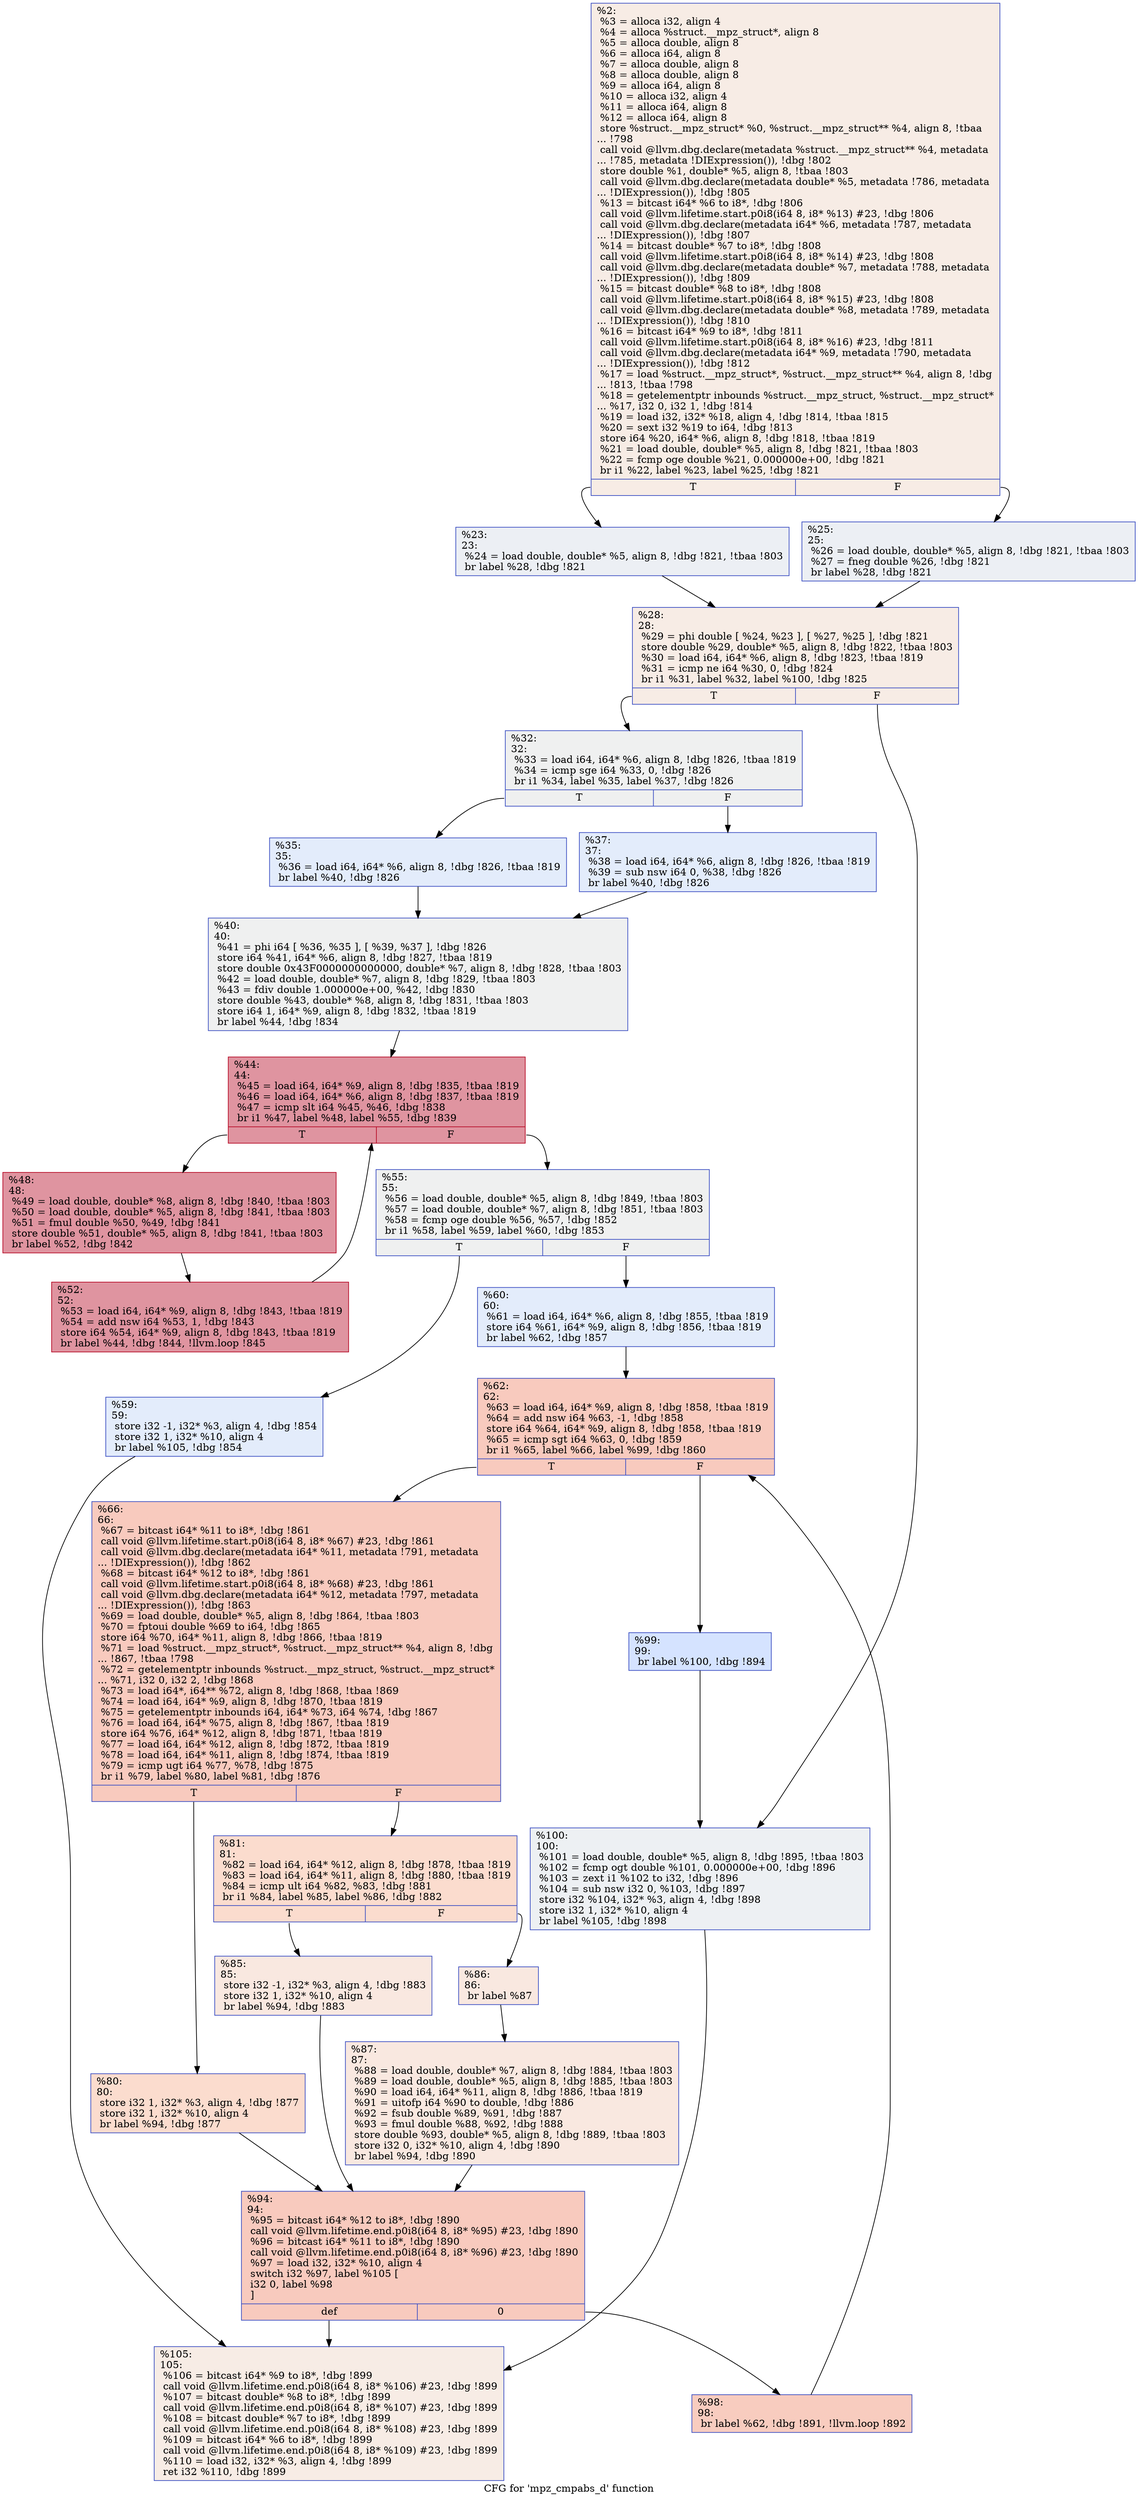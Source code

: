 digraph "CFG for 'mpz_cmpabs_d' function" {
	label="CFG for 'mpz_cmpabs_d' function";

	Node0x1bd6570 [shape=record,color="#3d50c3ff", style=filled, fillcolor="#ecd3c570",label="{%2:\l  %3 = alloca i32, align 4\l  %4 = alloca %struct.__mpz_struct*, align 8\l  %5 = alloca double, align 8\l  %6 = alloca i64, align 8\l  %7 = alloca double, align 8\l  %8 = alloca double, align 8\l  %9 = alloca i64, align 8\l  %10 = alloca i32, align 4\l  %11 = alloca i64, align 8\l  %12 = alloca i64, align 8\l  store %struct.__mpz_struct* %0, %struct.__mpz_struct** %4, align 8, !tbaa\l... !798\l  call void @llvm.dbg.declare(metadata %struct.__mpz_struct** %4, metadata\l... !785, metadata !DIExpression()), !dbg !802\l  store double %1, double* %5, align 8, !tbaa !803\l  call void @llvm.dbg.declare(metadata double* %5, metadata !786, metadata\l... !DIExpression()), !dbg !805\l  %13 = bitcast i64* %6 to i8*, !dbg !806\l  call void @llvm.lifetime.start.p0i8(i64 8, i8* %13) #23, !dbg !806\l  call void @llvm.dbg.declare(metadata i64* %6, metadata !787, metadata\l... !DIExpression()), !dbg !807\l  %14 = bitcast double* %7 to i8*, !dbg !808\l  call void @llvm.lifetime.start.p0i8(i64 8, i8* %14) #23, !dbg !808\l  call void @llvm.dbg.declare(metadata double* %7, metadata !788, metadata\l... !DIExpression()), !dbg !809\l  %15 = bitcast double* %8 to i8*, !dbg !808\l  call void @llvm.lifetime.start.p0i8(i64 8, i8* %15) #23, !dbg !808\l  call void @llvm.dbg.declare(metadata double* %8, metadata !789, metadata\l... !DIExpression()), !dbg !810\l  %16 = bitcast i64* %9 to i8*, !dbg !811\l  call void @llvm.lifetime.start.p0i8(i64 8, i8* %16) #23, !dbg !811\l  call void @llvm.dbg.declare(metadata i64* %9, metadata !790, metadata\l... !DIExpression()), !dbg !812\l  %17 = load %struct.__mpz_struct*, %struct.__mpz_struct** %4, align 8, !dbg\l... !813, !tbaa !798\l  %18 = getelementptr inbounds %struct.__mpz_struct, %struct.__mpz_struct*\l... %17, i32 0, i32 1, !dbg !814\l  %19 = load i32, i32* %18, align 4, !dbg !814, !tbaa !815\l  %20 = sext i32 %19 to i64, !dbg !813\l  store i64 %20, i64* %6, align 8, !dbg !818, !tbaa !819\l  %21 = load double, double* %5, align 8, !dbg !821, !tbaa !803\l  %22 = fcmp oge double %21, 0.000000e+00, !dbg !821\l  br i1 %22, label %23, label %25, !dbg !821\l|{<s0>T|<s1>F}}"];
	Node0x1bd6570:s0 -> Node0x1bd66a0;
	Node0x1bd6570:s1 -> Node0x1bd66f0;
	Node0x1bd66a0 [shape=record,color="#3d50c3ff", style=filled, fillcolor="#d4dbe670",label="{%23:\l23:                                               \l  %24 = load double, double* %5, align 8, !dbg !821, !tbaa !803\l  br label %28, !dbg !821\l}"];
	Node0x1bd66a0 -> Node0x1bd6740;
	Node0x1bd66f0 [shape=record,color="#3d50c3ff", style=filled, fillcolor="#d4dbe670",label="{%25:\l25:                                               \l  %26 = load double, double* %5, align 8, !dbg !821, !tbaa !803\l  %27 = fneg double %26, !dbg !821\l  br label %28, !dbg !821\l}"];
	Node0x1bd66f0 -> Node0x1bd6740;
	Node0x1bd6740 [shape=record,color="#3d50c3ff", style=filled, fillcolor="#ecd3c570",label="{%28:\l28:                                               \l  %29 = phi double [ %24, %23 ], [ %27, %25 ], !dbg !821\l  store double %29, double* %5, align 8, !dbg !822, !tbaa !803\l  %30 = load i64, i64* %6, align 8, !dbg !823, !tbaa !819\l  %31 = icmp ne i64 %30, 0, !dbg !824\l  br i1 %31, label %32, label %100, !dbg !825\l|{<s0>T|<s1>F}}"];
	Node0x1bd6740:s0 -> Node0x1bd6790;
	Node0x1bd6740:s1 -> Node0x1bd6dd0;
	Node0x1bd6790 [shape=record,color="#3d50c3ff", style=filled, fillcolor="#dbdcde70",label="{%32:\l32:                                               \l  %33 = load i64, i64* %6, align 8, !dbg !826, !tbaa !819\l  %34 = icmp sge i64 %33, 0, !dbg !826\l  br i1 %34, label %35, label %37, !dbg !826\l|{<s0>T|<s1>F}}"];
	Node0x1bd6790:s0 -> Node0x1bd67e0;
	Node0x1bd6790:s1 -> Node0x1bd6830;
	Node0x1bd67e0 [shape=record,color="#3d50c3ff", style=filled, fillcolor="#bfd3f670",label="{%35:\l35:                                               \l  %36 = load i64, i64* %6, align 8, !dbg !826, !tbaa !819\l  br label %40, !dbg !826\l}"];
	Node0x1bd67e0 -> Node0x1bd6880;
	Node0x1bd6830 [shape=record,color="#3d50c3ff", style=filled, fillcolor="#bfd3f670",label="{%37:\l37:                                               \l  %38 = load i64, i64* %6, align 8, !dbg !826, !tbaa !819\l  %39 = sub nsw i64 0, %38, !dbg !826\l  br label %40, !dbg !826\l}"];
	Node0x1bd6830 -> Node0x1bd6880;
	Node0x1bd6880 [shape=record,color="#3d50c3ff", style=filled, fillcolor="#dbdcde70",label="{%40:\l40:                                               \l  %41 = phi i64 [ %36, %35 ], [ %39, %37 ], !dbg !826\l  store i64 %41, i64* %6, align 8, !dbg !827, !tbaa !819\l  store double 0x43F0000000000000, double* %7, align 8, !dbg !828, !tbaa !803\l  %42 = load double, double* %7, align 8, !dbg !829, !tbaa !803\l  %43 = fdiv double 1.000000e+00, %42, !dbg !830\l  store double %43, double* %8, align 8, !dbg !831, !tbaa !803\l  store i64 1, i64* %9, align 8, !dbg !832, !tbaa !819\l  br label %44, !dbg !834\l}"];
	Node0x1bd6880 -> Node0x1bd68d0;
	Node0x1bd68d0 [shape=record,color="#b70d28ff", style=filled, fillcolor="#b70d2870",label="{%44:\l44:                                               \l  %45 = load i64, i64* %9, align 8, !dbg !835, !tbaa !819\l  %46 = load i64, i64* %6, align 8, !dbg !837, !tbaa !819\l  %47 = icmp slt i64 %45, %46, !dbg !838\l  br i1 %47, label %48, label %55, !dbg !839\l|{<s0>T|<s1>F}}"];
	Node0x1bd68d0:s0 -> Node0x1bd6920;
	Node0x1bd68d0:s1 -> Node0x1bd69c0;
	Node0x1bd6920 [shape=record,color="#b70d28ff", style=filled, fillcolor="#b70d2870",label="{%48:\l48:                                               \l  %49 = load double, double* %8, align 8, !dbg !840, !tbaa !803\l  %50 = load double, double* %5, align 8, !dbg !841, !tbaa !803\l  %51 = fmul double %50, %49, !dbg !841\l  store double %51, double* %5, align 8, !dbg !841, !tbaa !803\l  br label %52, !dbg !842\l}"];
	Node0x1bd6920 -> Node0x1bd6970;
	Node0x1bd6970 [shape=record,color="#b70d28ff", style=filled, fillcolor="#b70d2870",label="{%52:\l52:                                               \l  %53 = load i64, i64* %9, align 8, !dbg !843, !tbaa !819\l  %54 = add nsw i64 %53, 1, !dbg !843\l  store i64 %54, i64* %9, align 8, !dbg !843, !tbaa !819\l  br label %44, !dbg !844, !llvm.loop !845\l}"];
	Node0x1bd6970 -> Node0x1bd68d0;
	Node0x1bd69c0 [shape=record,color="#3d50c3ff", style=filled, fillcolor="#dbdcde70",label="{%55:\l55:                                               \l  %56 = load double, double* %5, align 8, !dbg !849, !tbaa !803\l  %57 = load double, double* %7, align 8, !dbg !851, !tbaa !803\l  %58 = fcmp oge double %56, %57, !dbg !852\l  br i1 %58, label %59, label %60, !dbg !853\l|{<s0>T|<s1>F}}"];
	Node0x1bd69c0:s0 -> Node0x1bd6a10;
	Node0x1bd69c0:s1 -> Node0x1bd6a60;
	Node0x1bd6a10 [shape=record,color="#3d50c3ff", style=filled, fillcolor="#bfd3f670",label="{%59:\l59:                                               \l  store i32 -1, i32* %3, align 4, !dbg !854\l  store i32 1, i32* %10, align 4\l  br label %105, !dbg !854\l}"];
	Node0x1bd6a10 -> Node0x1bd6e20;
	Node0x1bd6a60 [shape=record,color="#3d50c3ff", style=filled, fillcolor="#bfd3f670",label="{%60:\l60:                                               \l  %61 = load i64, i64* %6, align 8, !dbg !855, !tbaa !819\l  store i64 %61, i64* %9, align 8, !dbg !856, !tbaa !819\l  br label %62, !dbg !857\l}"];
	Node0x1bd6a60 -> Node0x1bd6ab0;
	Node0x1bd6ab0 [shape=record,color="#3d50c3ff", style=filled, fillcolor="#ef886b70",label="{%62:\l62:                                               \l  %63 = load i64, i64* %9, align 8, !dbg !858, !tbaa !819\l  %64 = add nsw i64 %63, -1, !dbg !858\l  store i64 %64, i64* %9, align 8, !dbg !858, !tbaa !819\l  %65 = icmp sgt i64 %63, 0, !dbg !859\l  br i1 %65, label %66, label %99, !dbg !860\l|{<s0>T|<s1>F}}"];
	Node0x1bd6ab0:s0 -> Node0x1bd6b00;
	Node0x1bd6ab0:s1 -> Node0x1bd6d80;
	Node0x1bd6b00 [shape=record,color="#3d50c3ff", style=filled, fillcolor="#ef886b70",label="{%66:\l66:                                               \l  %67 = bitcast i64* %11 to i8*, !dbg !861\l  call void @llvm.lifetime.start.p0i8(i64 8, i8* %67) #23, !dbg !861\l  call void @llvm.dbg.declare(metadata i64* %11, metadata !791, metadata\l... !DIExpression()), !dbg !862\l  %68 = bitcast i64* %12 to i8*, !dbg !861\l  call void @llvm.lifetime.start.p0i8(i64 8, i8* %68) #23, !dbg !861\l  call void @llvm.dbg.declare(metadata i64* %12, metadata !797, metadata\l... !DIExpression()), !dbg !863\l  %69 = load double, double* %5, align 8, !dbg !864, !tbaa !803\l  %70 = fptoui double %69 to i64, !dbg !865\l  store i64 %70, i64* %11, align 8, !dbg !866, !tbaa !819\l  %71 = load %struct.__mpz_struct*, %struct.__mpz_struct** %4, align 8, !dbg\l... !867, !tbaa !798\l  %72 = getelementptr inbounds %struct.__mpz_struct, %struct.__mpz_struct*\l... %71, i32 0, i32 2, !dbg !868\l  %73 = load i64*, i64** %72, align 8, !dbg !868, !tbaa !869\l  %74 = load i64, i64* %9, align 8, !dbg !870, !tbaa !819\l  %75 = getelementptr inbounds i64, i64* %73, i64 %74, !dbg !867\l  %76 = load i64, i64* %75, align 8, !dbg !867, !tbaa !819\l  store i64 %76, i64* %12, align 8, !dbg !871, !tbaa !819\l  %77 = load i64, i64* %12, align 8, !dbg !872, !tbaa !819\l  %78 = load i64, i64* %11, align 8, !dbg !874, !tbaa !819\l  %79 = icmp ugt i64 %77, %78, !dbg !875\l  br i1 %79, label %80, label %81, !dbg !876\l|{<s0>T|<s1>F}}"];
	Node0x1bd6b00:s0 -> Node0x1bd6b50;
	Node0x1bd6b00:s1 -> Node0x1bd6ba0;
	Node0x1bd6b50 [shape=record,color="#3d50c3ff", style=filled, fillcolor="#f7af9170",label="{%80:\l80:                                               \l  store i32 1, i32* %3, align 4, !dbg !877\l  store i32 1, i32* %10, align 4\l  br label %94, !dbg !877\l}"];
	Node0x1bd6b50 -> Node0x1bd6ce0;
	Node0x1bd6ba0 [shape=record,color="#3d50c3ff", style=filled, fillcolor="#f7af9170",label="{%81:\l81:                                               \l  %82 = load i64, i64* %12, align 8, !dbg !878, !tbaa !819\l  %83 = load i64, i64* %11, align 8, !dbg !880, !tbaa !819\l  %84 = icmp ult i64 %82, %83, !dbg !881\l  br i1 %84, label %85, label %86, !dbg !882\l|{<s0>T|<s1>F}}"];
	Node0x1bd6ba0:s0 -> Node0x1bd6bf0;
	Node0x1bd6ba0:s1 -> Node0x1bd6c40;
	Node0x1bd6bf0 [shape=record,color="#3d50c3ff", style=filled, fillcolor="#f1ccb870",label="{%85:\l85:                                               \l  store i32 -1, i32* %3, align 4, !dbg !883\l  store i32 1, i32* %10, align 4\l  br label %94, !dbg !883\l}"];
	Node0x1bd6bf0 -> Node0x1bd6ce0;
	Node0x1bd6c40 [shape=record,color="#3d50c3ff", style=filled, fillcolor="#f1ccb870",label="{%86:\l86:                                               \l  br label %87\l}"];
	Node0x1bd6c40 -> Node0x1bd6c90;
	Node0x1bd6c90 [shape=record,color="#3d50c3ff", style=filled, fillcolor="#f1ccb870",label="{%87:\l87:                                               \l  %88 = load double, double* %7, align 8, !dbg !884, !tbaa !803\l  %89 = load double, double* %5, align 8, !dbg !885, !tbaa !803\l  %90 = load i64, i64* %11, align 8, !dbg !886, !tbaa !819\l  %91 = uitofp i64 %90 to double, !dbg !886\l  %92 = fsub double %89, %91, !dbg !887\l  %93 = fmul double %88, %92, !dbg !888\l  store double %93, double* %5, align 8, !dbg !889, !tbaa !803\l  store i32 0, i32* %10, align 4, !dbg !890\l  br label %94, !dbg !890\l}"];
	Node0x1bd6c90 -> Node0x1bd6ce0;
	Node0x1bd6ce0 [shape=record,color="#3d50c3ff", style=filled, fillcolor="#ef886b70",label="{%94:\l94:                                               \l  %95 = bitcast i64* %12 to i8*, !dbg !890\l  call void @llvm.lifetime.end.p0i8(i64 8, i8* %95) #23, !dbg !890\l  %96 = bitcast i64* %11 to i8*, !dbg !890\l  call void @llvm.lifetime.end.p0i8(i64 8, i8* %96) #23, !dbg !890\l  %97 = load i32, i32* %10, align 4\l  switch i32 %97, label %105 [\l    i32 0, label %98\l  ]\l|{<s0>def|<s1>0}}"];
	Node0x1bd6ce0:s0 -> Node0x1bd6e20;
	Node0x1bd6ce0:s1 -> Node0x1bd6d30;
	Node0x1bd6d30 [shape=record,color="#3d50c3ff", style=filled, fillcolor="#f08b6e70",label="{%98:\l98:                                               \l  br label %62, !dbg !891, !llvm.loop !892\l}"];
	Node0x1bd6d30 -> Node0x1bd6ab0;
	Node0x1bd6d80 [shape=record,color="#3d50c3ff", style=filled, fillcolor="#a1c0ff70",label="{%99:\l99:                                               \l  br label %100, !dbg !894\l}"];
	Node0x1bd6d80 -> Node0x1bd6dd0;
	Node0x1bd6dd0 [shape=record,color="#3d50c3ff", style=filled, fillcolor="#d6dce470",label="{%100:\l100:                                              \l  %101 = load double, double* %5, align 8, !dbg !895, !tbaa !803\l  %102 = fcmp ogt double %101, 0.000000e+00, !dbg !896\l  %103 = zext i1 %102 to i32, !dbg !896\l  %104 = sub nsw i32 0, %103, !dbg !897\l  store i32 %104, i32* %3, align 4, !dbg !898\l  store i32 1, i32* %10, align 4\l  br label %105, !dbg !898\l}"];
	Node0x1bd6dd0 -> Node0x1bd6e20;
	Node0x1bd6e20 [shape=record,color="#3d50c3ff", style=filled, fillcolor="#ecd3c570",label="{%105:\l105:                                              \l  %106 = bitcast i64* %9 to i8*, !dbg !899\l  call void @llvm.lifetime.end.p0i8(i64 8, i8* %106) #23, !dbg !899\l  %107 = bitcast double* %8 to i8*, !dbg !899\l  call void @llvm.lifetime.end.p0i8(i64 8, i8* %107) #23, !dbg !899\l  %108 = bitcast double* %7 to i8*, !dbg !899\l  call void @llvm.lifetime.end.p0i8(i64 8, i8* %108) #23, !dbg !899\l  %109 = bitcast i64* %6 to i8*, !dbg !899\l  call void @llvm.lifetime.end.p0i8(i64 8, i8* %109) #23, !dbg !899\l  %110 = load i32, i32* %3, align 4, !dbg !899\l  ret i32 %110, !dbg !899\l}"];
}
